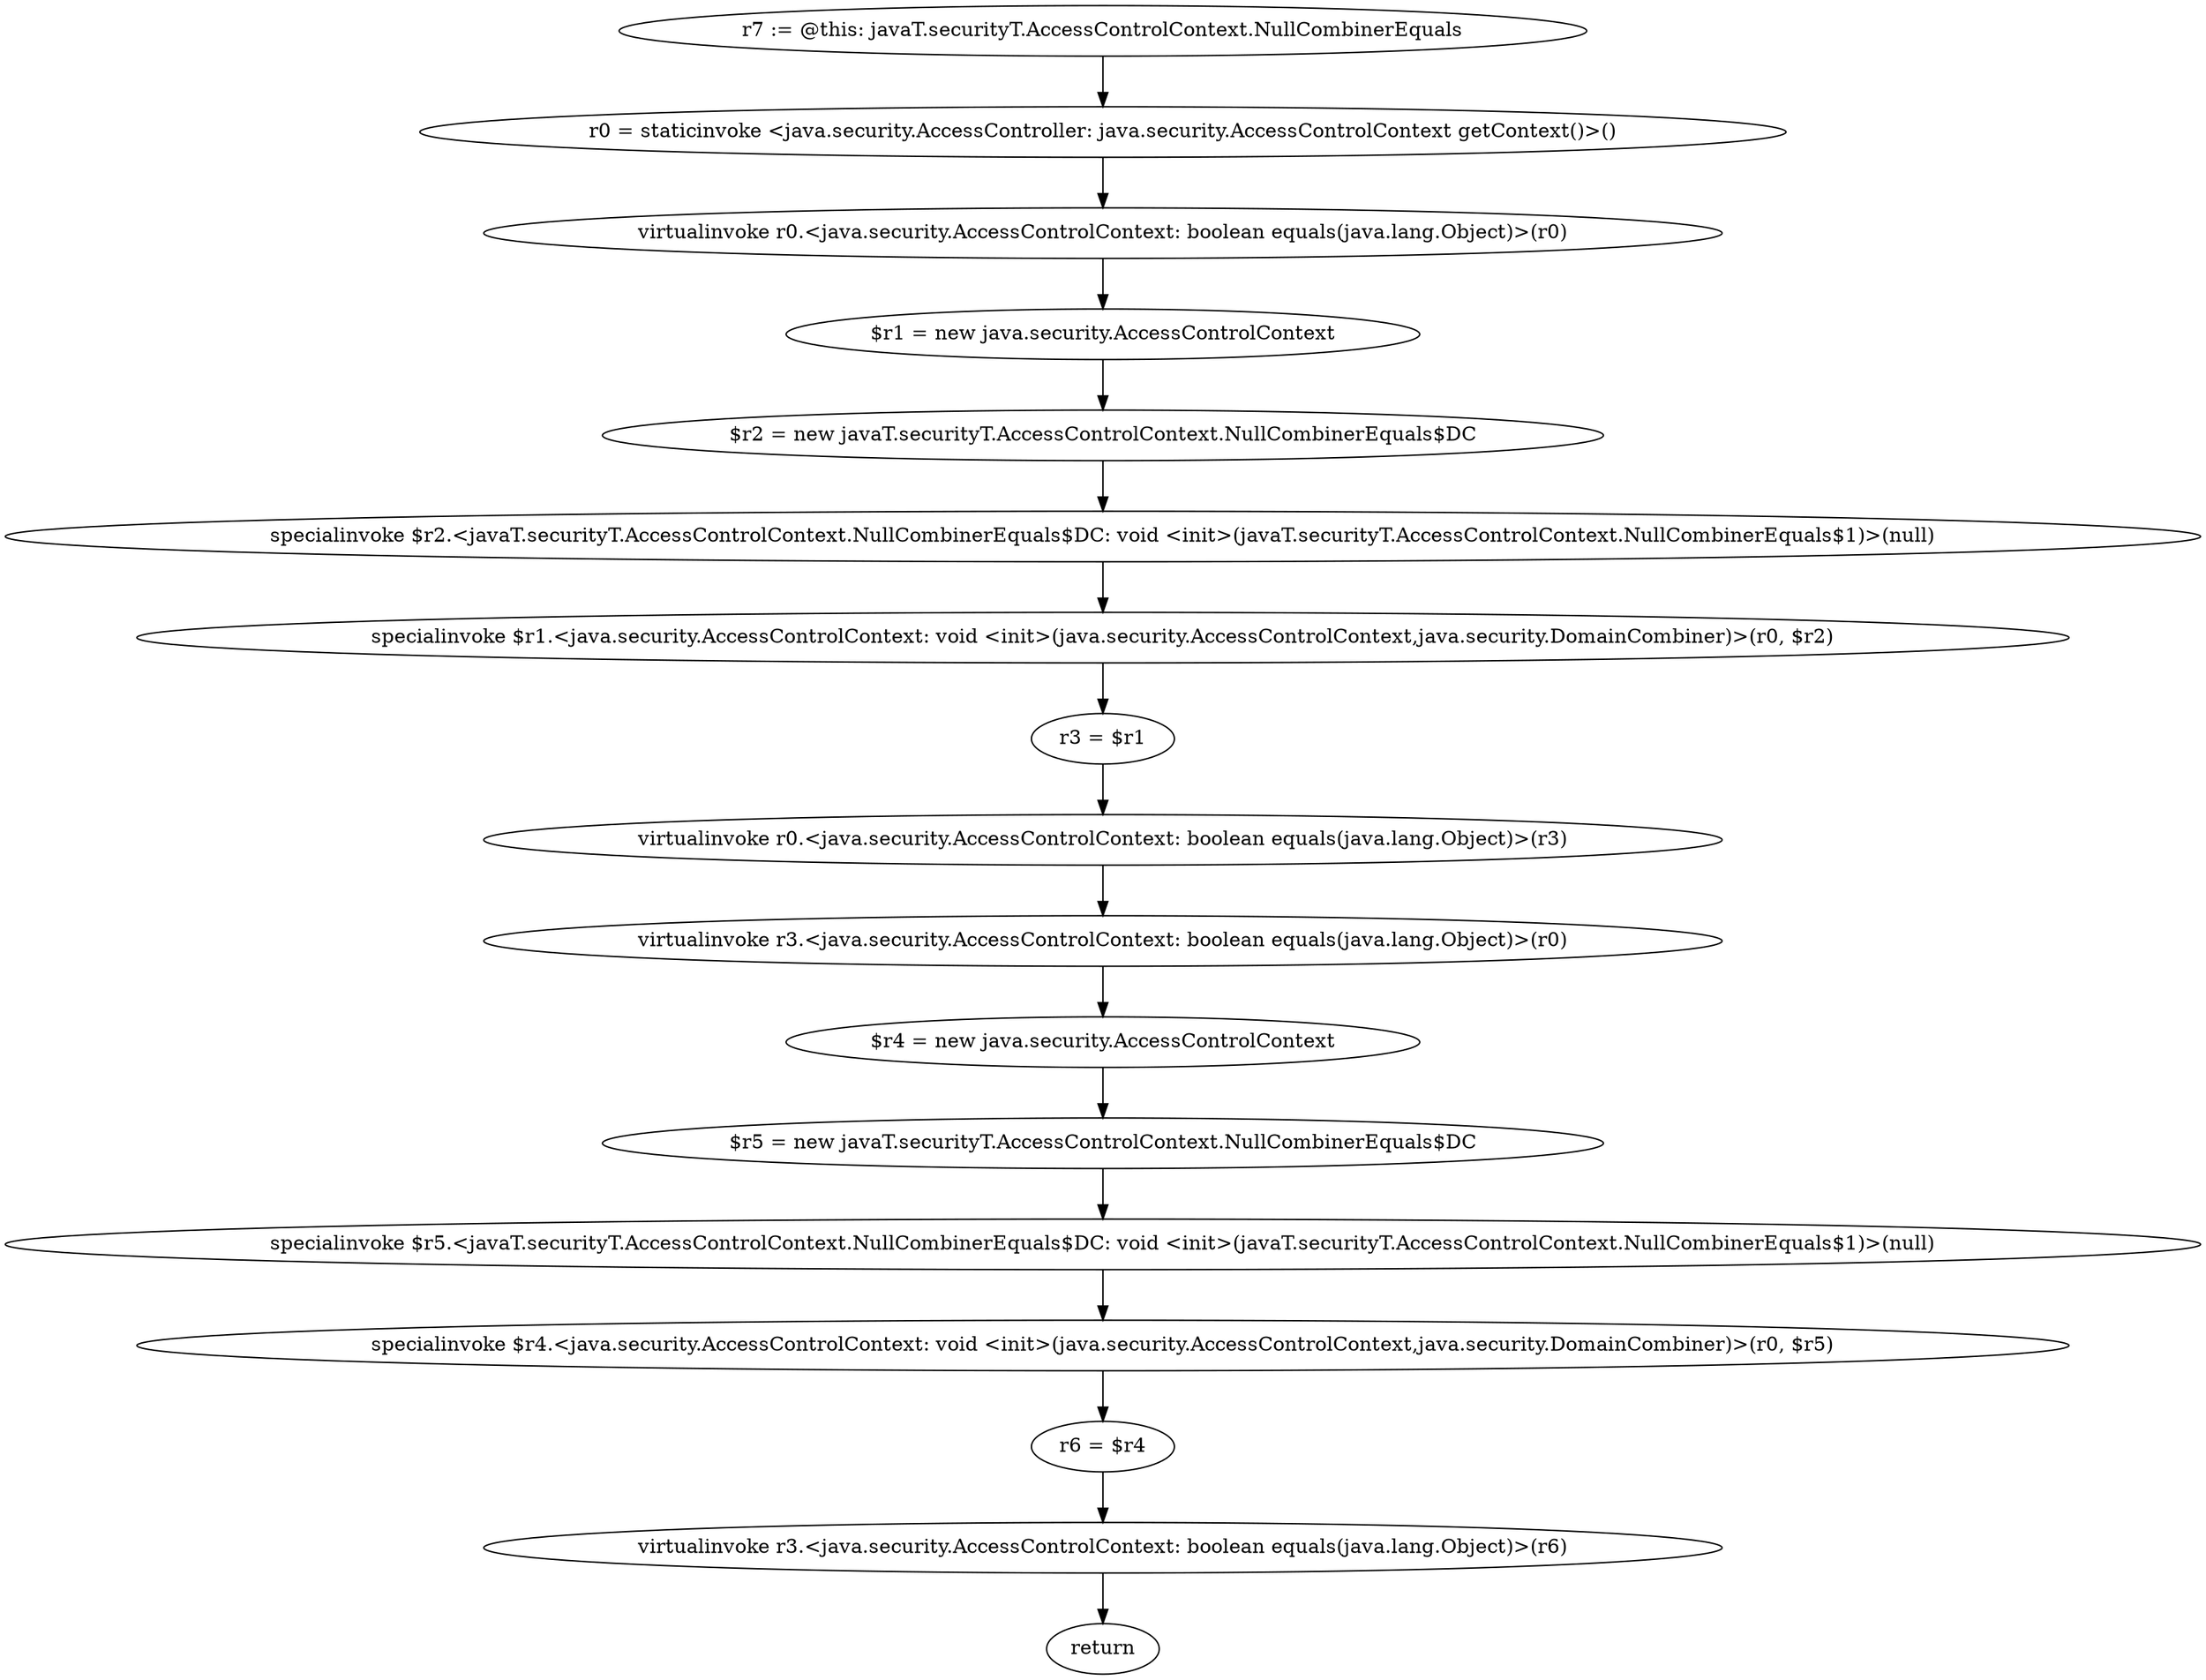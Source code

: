 digraph "unitGraph" {
    "r7 := @this: javaT.securityT.AccessControlContext.NullCombinerEquals"
    "r0 = staticinvoke <java.security.AccessController: java.security.AccessControlContext getContext()>()"
    "virtualinvoke r0.<java.security.AccessControlContext: boolean equals(java.lang.Object)>(r0)"
    "$r1 = new java.security.AccessControlContext"
    "$r2 = new javaT.securityT.AccessControlContext.NullCombinerEquals$DC"
    "specialinvoke $r2.<javaT.securityT.AccessControlContext.NullCombinerEquals$DC: void <init>(javaT.securityT.AccessControlContext.NullCombinerEquals$1)>(null)"
    "specialinvoke $r1.<java.security.AccessControlContext: void <init>(java.security.AccessControlContext,java.security.DomainCombiner)>(r0, $r2)"
    "r3 = $r1"
    "virtualinvoke r0.<java.security.AccessControlContext: boolean equals(java.lang.Object)>(r3)"
    "virtualinvoke r3.<java.security.AccessControlContext: boolean equals(java.lang.Object)>(r0)"
    "$r4 = new java.security.AccessControlContext"
    "$r5 = new javaT.securityT.AccessControlContext.NullCombinerEquals$DC"
    "specialinvoke $r5.<javaT.securityT.AccessControlContext.NullCombinerEquals$DC: void <init>(javaT.securityT.AccessControlContext.NullCombinerEquals$1)>(null)"
    "specialinvoke $r4.<java.security.AccessControlContext: void <init>(java.security.AccessControlContext,java.security.DomainCombiner)>(r0, $r5)"
    "r6 = $r4"
    "virtualinvoke r3.<java.security.AccessControlContext: boolean equals(java.lang.Object)>(r6)"
    "return"
    "r7 := @this: javaT.securityT.AccessControlContext.NullCombinerEquals"->"r0 = staticinvoke <java.security.AccessController: java.security.AccessControlContext getContext()>()";
    "r0 = staticinvoke <java.security.AccessController: java.security.AccessControlContext getContext()>()"->"virtualinvoke r0.<java.security.AccessControlContext: boolean equals(java.lang.Object)>(r0)";
    "virtualinvoke r0.<java.security.AccessControlContext: boolean equals(java.lang.Object)>(r0)"->"$r1 = new java.security.AccessControlContext";
    "$r1 = new java.security.AccessControlContext"->"$r2 = new javaT.securityT.AccessControlContext.NullCombinerEquals$DC";
    "$r2 = new javaT.securityT.AccessControlContext.NullCombinerEquals$DC"->"specialinvoke $r2.<javaT.securityT.AccessControlContext.NullCombinerEquals$DC: void <init>(javaT.securityT.AccessControlContext.NullCombinerEquals$1)>(null)";
    "specialinvoke $r2.<javaT.securityT.AccessControlContext.NullCombinerEquals$DC: void <init>(javaT.securityT.AccessControlContext.NullCombinerEquals$1)>(null)"->"specialinvoke $r1.<java.security.AccessControlContext: void <init>(java.security.AccessControlContext,java.security.DomainCombiner)>(r0, $r2)";
    "specialinvoke $r1.<java.security.AccessControlContext: void <init>(java.security.AccessControlContext,java.security.DomainCombiner)>(r0, $r2)"->"r3 = $r1";
    "r3 = $r1"->"virtualinvoke r0.<java.security.AccessControlContext: boolean equals(java.lang.Object)>(r3)";
    "virtualinvoke r0.<java.security.AccessControlContext: boolean equals(java.lang.Object)>(r3)"->"virtualinvoke r3.<java.security.AccessControlContext: boolean equals(java.lang.Object)>(r0)";
    "virtualinvoke r3.<java.security.AccessControlContext: boolean equals(java.lang.Object)>(r0)"->"$r4 = new java.security.AccessControlContext";
    "$r4 = new java.security.AccessControlContext"->"$r5 = new javaT.securityT.AccessControlContext.NullCombinerEquals$DC";
    "$r5 = new javaT.securityT.AccessControlContext.NullCombinerEquals$DC"->"specialinvoke $r5.<javaT.securityT.AccessControlContext.NullCombinerEquals$DC: void <init>(javaT.securityT.AccessControlContext.NullCombinerEquals$1)>(null)";
    "specialinvoke $r5.<javaT.securityT.AccessControlContext.NullCombinerEquals$DC: void <init>(javaT.securityT.AccessControlContext.NullCombinerEquals$1)>(null)"->"specialinvoke $r4.<java.security.AccessControlContext: void <init>(java.security.AccessControlContext,java.security.DomainCombiner)>(r0, $r5)";
    "specialinvoke $r4.<java.security.AccessControlContext: void <init>(java.security.AccessControlContext,java.security.DomainCombiner)>(r0, $r5)"->"r6 = $r4";
    "r6 = $r4"->"virtualinvoke r3.<java.security.AccessControlContext: boolean equals(java.lang.Object)>(r6)";
    "virtualinvoke r3.<java.security.AccessControlContext: boolean equals(java.lang.Object)>(r6)"->"return";
}

